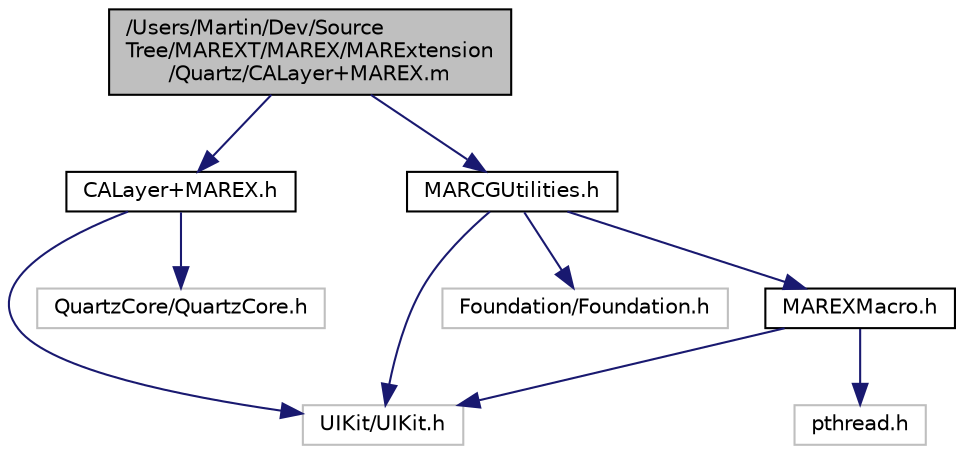 digraph "/Users/Martin/Dev/SourceTree/MAREXT/MAREX/MARExtension/Quartz/CALayer+MAREX.m"
{
  edge [fontname="Helvetica",fontsize="10",labelfontname="Helvetica",labelfontsize="10"];
  node [fontname="Helvetica",fontsize="10",shape=record];
  Node0 [label="/Users/Martin/Dev/Source\lTree/MAREXT/MAREX/MARExtension\l/Quartz/CALayer+MAREX.m",height=0.2,width=0.4,color="black", fillcolor="grey75", style="filled", fontcolor="black"];
  Node0 -> Node1 [color="midnightblue",fontsize="10",style="solid"];
  Node1 [label="CALayer+MAREX.h",height=0.2,width=0.4,color="black", fillcolor="white", style="filled",URL="$_c_a_layer_09_m_a_r_e_x_8h.html"];
  Node1 -> Node2 [color="midnightblue",fontsize="10",style="solid"];
  Node2 [label="UIKit/UIKit.h",height=0.2,width=0.4,color="grey75", fillcolor="white", style="filled"];
  Node1 -> Node3 [color="midnightblue",fontsize="10",style="solid"];
  Node3 [label="QuartzCore/QuartzCore.h",height=0.2,width=0.4,color="grey75", fillcolor="white", style="filled"];
  Node0 -> Node4 [color="midnightblue",fontsize="10",style="solid"];
  Node4 [label="MARCGUtilities.h",height=0.2,width=0.4,color="black", fillcolor="white", style="filled",URL="$_m_a_r_c_g_utilities_8h.html"];
  Node4 -> Node5 [color="midnightblue",fontsize="10",style="solid"];
  Node5 [label="Foundation/Foundation.h",height=0.2,width=0.4,color="grey75", fillcolor="white", style="filled"];
  Node4 -> Node2 [color="midnightblue",fontsize="10",style="solid"];
  Node4 -> Node6 [color="midnightblue",fontsize="10",style="solid"];
  Node6 [label="MAREXMacro.h",height=0.2,width=0.4,color="black", fillcolor="white", style="filled",URL="$_m_a_r_e_x_macro_8h.html"];
  Node6 -> Node2 [color="midnightblue",fontsize="10",style="solid"];
  Node6 -> Node7 [color="midnightblue",fontsize="10",style="solid"];
  Node7 [label="pthread.h",height=0.2,width=0.4,color="grey75", fillcolor="white", style="filled"];
}
